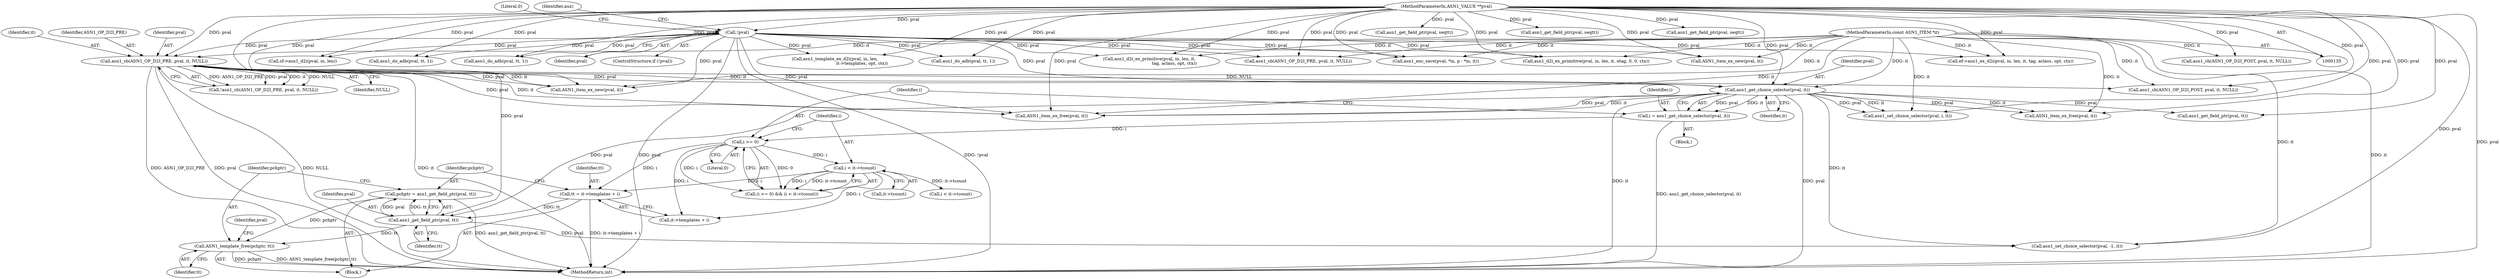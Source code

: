 digraph "0_openssl_cc598f321fbac9c04da5766243ed55d55948637d@API" {
"1000505" [label="(Call,ASN1_template_free(pchptr, tt))"];
"1000500" [label="(Call,pchptr = asn1_get_field_ptr(pval, tt))"];
"1000502" [label="(Call,asn1_get_field_ptr(pval, tt))"];
"1000479" [label="(Call,asn1_get_choice_selector(pval, it))"];
"1000467" [label="(Call,asn1_cb(ASN1_OP_D2I_PRE, pval, it, NULL))"];
"1000196" [label="(Call,!pval)"];
"1000136" [label="(MethodParameterIn,ASN1_VALUE **pval)"];
"1000139" [label="(MethodParameterIn,const ASN1_ITEM *it)"];
"1000493" [label="(Call,tt = it->templates + i)"];
"1000487" [label="(Call,i < it->tcount)"];
"1000484" [label="(Call,i >= 0)"];
"1000477" [label="(Call,i = asn1_get_choice_selector(pval, it))"];
"1000441" [label="(Call,cf->asn1_d2i(pval, in, len))"];
"1000199" [label="(Literal,0)"];
"1000500" [label="(Call,pchptr = asn1_get_field_ptr(pval, tt))"];
"1000487" [label="(Call,i < it->tcount)"];
"1000803" [label="(Call,asn1_do_adb(pval, tt, 1))"];
"1000481" [label="(Identifier,it)"];
"1000139" [label="(MethodParameterIn,const ASN1_ITEM *it)"];
"1000478" [label="(Identifier,i)"];
"1000494" [label="(Identifier,tt)"];
"1001019" [label="(Call,ASN1_item_ex_free(pval, it))"];
"1000243" [label="(Call,asn1_d2i_ex_primitive(pval, in, len, it,\n                                     tag, aclass, opt, ctx))"];
"1000484" [label="(Call,i >= 0)"];
"1000468" [label="(Identifier,ASN1_OP_D2I_PRE)"];
"1000495" [label="(Call,it->templates + i)"];
"1000516" [label="(Call,ASN1_item_ex_new(pval, it))"];
"1000202" [label="(Identifier,aux)"];
"1000317" [label="(Call,asn1_d2i_ex_primitive(pval, in, len, it, otag, 0, 0, ctx))"];
"1000466" [label="(Call,!asn1_cb(ASN1_OP_D2I_PRE, pval, it, NULL))"];
"1000538" [label="(Call,i < it->tcount)"];
"1000509" [label="(Identifier,pval)"];
"1000813" [label="(Call,asn1_get_field_ptr(pval, seqtt))"];
"1000477" [label="(Call,i = asn1_get_choice_selector(pval, it))"];
"1000479" [label="(Call,asn1_get_choice_selector(pval, it))"];
"1000467" [label="(Call,asn1_cb(ASN1_OP_D2I_PRE, pval, it, NULL))"];
"1000333" [label="(Call,ef->asn1_ex_d2i(pval, in, len, it, tag, aclass, opt, ctx))"];
"1000960" [label="(Call,asn1_get_field_ptr(pval, seqtt))"];
"1000488" [label="(Identifier,i)"];
"1000504" [label="(Identifier,tt)"];
"1000480" [label="(Identifier,pval)"];
"1000602" [label="(Call,asn1_set_choice_selector(pval, i, it))"];
"1000728" [label="(Call,asn1_cb(ASN1_OP_D2I_PRE, pval, it, NULL))"];
"1000503" [label="(Identifier,pval)"];
"1000469" [label="(Identifier,pval)"];
"1000471" [label="(Identifier,NULL)"];
"1000470" [label="(Identifier,it)"];
"1000486" [label="(Literal,0)"];
"1000233" [label="(Call,asn1_template_ex_d2i(pval, in, len,\n                                        it->templates, opt, ctx))"];
"1000772" [label="(Call,asn1_get_field_ptr(pval, seqtt))"];
"1000136" [label="(MethodParameterIn,ASN1_VALUE **pval)"];
"1000485" [label="(Identifier,i)"];
"1000196" [label="(Call,!pval)"];
"1000506" [label="(Identifier,pchptr)"];
"1000507" [label="(Identifier,tt)"];
"1000551" [label="(Call,asn1_get_field_ptr(pval, tt))"];
"1001034" [label="(MethodReturn,int)"];
"1000592" [label="(Call,ASN1_item_ex_free(pval, it))"];
"1000493" [label="(Call,tt = it->templates + i)"];
"1000492" [label="(Block,)"];
"1000483" [label="(Call,(i >= 0) && (i < it->tcount))"];
"1000977" [label="(Call,asn1_enc_save(pval, *in, p - *in, it))"];
"1000501" [label="(Identifier,pchptr)"];
"1000610" [label="(Call,asn1_cb(ASN1_OP_D2I_POST, pval, it, NULL))"];
"1000942" [label="(Call,asn1_do_adb(pval, tt, 1))"];
"1000991" [label="(Call,asn1_cb(ASN1_OP_D2I_POST, pval, it, NULL))"];
"1000489" [label="(Call,it->tcount)"];
"1000197" [label="(Identifier,pval)"];
"1000476" [label="(Block,)"];
"1000508" [label="(Call,asn1_set_choice_selector(pval, -1, it))"];
"1000195" [label="(ControlStructure,if (!pval))"];
"1000766" [label="(Call,asn1_do_adb(pval, tt, 1))"];
"1000716" [label="(Call,ASN1_item_ex_new(pval, it))"];
"1000505" [label="(Call,ASN1_template_free(pchptr, tt))"];
"1000502" [label="(Call,asn1_get_field_ptr(pval, tt))"];
"1000505" -> "1000492"  [label="AST: "];
"1000505" -> "1000507"  [label="CFG: "];
"1000506" -> "1000505"  [label="AST: "];
"1000507" -> "1000505"  [label="AST: "];
"1000509" -> "1000505"  [label="CFG: "];
"1000505" -> "1001034"  [label="DDG: pchptr"];
"1000505" -> "1001034"  [label="DDG: ASN1_template_free(pchptr, tt)"];
"1000500" -> "1000505"  [label="DDG: pchptr"];
"1000502" -> "1000505"  [label="DDG: tt"];
"1000500" -> "1000492"  [label="AST: "];
"1000500" -> "1000502"  [label="CFG: "];
"1000501" -> "1000500"  [label="AST: "];
"1000502" -> "1000500"  [label="AST: "];
"1000506" -> "1000500"  [label="CFG: "];
"1000500" -> "1001034"  [label="DDG: asn1_get_field_ptr(pval, tt)"];
"1000502" -> "1000500"  [label="DDG: pval"];
"1000502" -> "1000500"  [label="DDG: tt"];
"1000502" -> "1000504"  [label="CFG: "];
"1000503" -> "1000502"  [label="AST: "];
"1000504" -> "1000502"  [label="AST: "];
"1000479" -> "1000502"  [label="DDG: pval"];
"1000136" -> "1000502"  [label="DDG: pval"];
"1000493" -> "1000502"  [label="DDG: tt"];
"1000502" -> "1000508"  [label="DDG: pval"];
"1000479" -> "1000477"  [label="AST: "];
"1000479" -> "1000481"  [label="CFG: "];
"1000480" -> "1000479"  [label="AST: "];
"1000481" -> "1000479"  [label="AST: "];
"1000477" -> "1000479"  [label="CFG: "];
"1000479" -> "1001034"  [label="DDG: pval"];
"1000479" -> "1001034"  [label="DDG: it"];
"1000479" -> "1000477"  [label="DDG: pval"];
"1000479" -> "1000477"  [label="DDG: it"];
"1000467" -> "1000479"  [label="DDG: pval"];
"1000467" -> "1000479"  [label="DDG: it"];
"1000196" -> "1000479"  [label="DDG: pval"];
"1000136" -> "1000479"  [label="DDG: pval"];
"1000139" -> "1000479"  [label="DDG: it"];
"1000479" -> "1000508"  [label="DDG: it"];
"1000479" -> "1000551"  [label="DDG: pval"];
"1000479" -> "1000592"  [label="DDG: pval"];
"1000479" -> "1000592"  [label="DDG: it"];
"1000479" -> "1000602"  [label="DDG: pval"];
"1000479" -> "1000602"  [label="DDG: it"];
"1000479" -> "1001019"  [label="DDG: pval"];
"1000479" -> "1001019"  [label="DDG: it"];
"1000467" -> "1000466"  [label="AST: "];
"1000467" -> "1000471"  [label="CFG: "];
"1000468" -> "1000467"  [label="AST: "];
"1000469" -> "1000467"  [label="AST: "];
"1000470" -> "1000467"  [label="AST: "];
"1000471" -> "1000467"  [label="AST: "];
"1000466" -> "1000467"  [label="CFG: "];
"1000467" -> "1001034"  [label="DDG: ASN1_OP_D2I_PRE"];
"1000467" -> "1001034"  [label="DDG: pval"];
"1000467" -> "1001034"  [label="DDG: NULL"];
"1000467" -> "1001034"  [label="DDG: it"];
"1000467" -> "1000466"  [label="DDG: ASN1_OP_D2I_PRE"];
"1000467" -> "1000466"  [label="DDG: pval"];
"1000467" -> "1000466"  [label="DDG: it"];
"1000467" -> "1000466"  [label="DDG: NULL"];
"1000196" -> "1000467"  [label="DDG: pval"];
"1000136" -> "1000467"  [label="DDG: pval"];
"1000139" -> "1000467"  [label="DDG: it"];
"1000467" -> "1000516"  [label="DDG: pval"];
"1000467" -> "1000516"  [label="DDG: it"];
"1000467" -> "1000610"  [label="DDG: NULL"];
"1000467" -> "1001019"  [label="DDG: pval"];
"1000467" -> "1001019"  [label="DDG: it"];
"1000196" -> "1000195"  [label="AST: "];
"1000196" -> "1000197"  [label="CFG: "];
"1000197" -> "1000196"  [label="AST: "];
"1000199" -> "1000196"  [label="CFG: "];
"1000202" -> "1000196"  [label="CFG: "];
"1000196" -> "1001034"  [label="DDG: pval"];
"1000196" -> "1001034"  [label="DDG: !pval"];
"1000136" -> "1000196"  [label="DDG: pval"];
"1000196" -> "1000233"  [label="DDG: pval"];
"1000196" -> "1000243"  [label="DDG: pval"];
"1000196" -> "1000317"  [label="DDG: pval"];
"1000196" -> "1000333"  [label="DDG: pval"];
"1000196" -> "1000441"  [label="DDG: pval"];
"1000196" -> "1000516"  [label="DDG: pval"];
"1000196" -> "1000716"  [label="DDG: pval"];
"1000196" -> "1000728"  [label="DDG: pval"];
"1000196" -> "1000766"  [label="DDG: pval"];
"1000196" -> "1000803"  [label="DDG: pval"];
"1000196" -> "1000942"  [label="DDG: pval"];
"1000196" -> "1000977"  [label="DDG: pval"];
"1000196" -> "1001019"  [label="DDG: pval"];
"1000136" -> "1000135"  [label="AST: "];
"1000136" -> "1001034"  [label="DDG: pval"];
"1000136" -> "1000233"  [label="DDG: pval"];
"1000136" -> "1000243"  [label="DDG: pval"];
"1000136" -> "1000317"  [label="DDG: pval"];
"1000136" -> "1000333"  [label="DDG: pval"];
"1000136" -> "1000441"  [label="DDG: pval"];
"1000136" -> "1000508"  [label="DDG: pval"];
"1000136" -> "1000516"  [label="DDG: pval"];
"1000136" -> "1000551"  [label="DDG: pval"];
"1000136" -> "1000592"  [label="DDG: pval"];
"1000136" -> "1000602"  [label="DDG: pval"];
"1000136" -> "1000610"  [label="DDG: pval"];
"1000136" -> "1000716"  [label="DDG: pval"];
"1000136" -> "1000728"  [label="DDG: pval"];
"1000136" -> "1000766"  [label="DDG: pval"];
"1000136" -> "1000772"  [label="DDG: pval"];
"1000136" -> "1000803"  [label="DDG: pval"];
"1000136" -> "1000813"  [label="DDG: pval"];
"1000136" -> "1000942"  [label="DDG: pval"];
"1000136" -> "1000960"  [label="DDG: pval"];
"1000136" -> "1000977"  [label="DDG: pval"];
"1000136" -> "1000991"  [label="DDG: pval"];
"1000136" -> "1001019"  [label="DDG: pval"];
"1000139" -> "1000135"  [label="AST: "];
"1000139" -> "1001034"  [label="DDG: it"];
"1000139" -> "1000243"  [label="DDG: it"];
"1000139" -> "1000317"  [label="DDG: it"];
"1000139" -> "1000333"  [label="DDG: it"];
"1000139" -> "1000508"  [label="DDG: it"];
"1000139" -> "1000516"  [label="DDG: it"];
"1000139" -> "1000592"  [label="DDG: it"];
"1000139" -> "1000602"  [label="DDG: it"];
"1000139" -> "1000610"  [label="DDG: it"];
"1000139" -> "1000716"  [label="DDG: it"];
"1000139" -> "1000728"  [label="DDG: it"];
"1000139" -> "1000977"  [label="DDG: it"];
"1000139" -> "1000991"  [label="DDG: it"];
"1000139" -> "1001019"  [label="DDG: it"];
"1000493" -> "1000492"  [label="AST: "];
"1000493" -> "1000495"  [label="CFG: "];
"1000494" -> "1000493"  [label="AST: "];
"1000495" -> "1000493"  [label="AST: "];
"1000501" -> "1000493"  [label="CFG: "];
"1000493" -> "1001034"  [label="DDG: it->templates + i"];
"1000487" -> "1000493"  [label="DDG: i"];
"1000484" -> "1000493"  [label="DDG: i"];
"1000487" -> "1000483"  [label="AST: "];
"1000487" -> "1000489"  [label="CFG: "];
"1000488" -> "1000487"  [label="AST: "];
"1000489" -> "1000487"  [label="AST: "];
"1000483" -> "1000487"  [label="CFG: "];
"1000487" -> "1000483"  [label="DDG: i"];
"1000487" -> "1000483"  [label="DDG: it->tcount"];
"1000484" -> "1000487"  [label="DDG: i"];
"1000487" -> "1000495"  [label="DDG: i"];
"1000487" -> "1000538"  [label="DDG: it->tcount"];
"1000484" -> "1000483"  [label="AST: "];
"1000484" -> "1000486"  [label="CFG: "];
"1000485" -> "1000484"  [label="AST: "];
"1000486" -> "1000484"  [label="AST: "];
"1000488" -> "1000484"  [label="CFG: "];
"1000483" -> "1000484"  [label="CFG: "];
"1000484" -> "1000483"  [label="DDG: i"];
"1000484" -> "1000483"  [label="DDG: 0"];
"1000477" -> "1000484"  [label="DDG: i"];
"1000484" -> "1000495"  [label="DDG: i"];
"1000477" -> "1000476"  [label="AST: "];
"1000478" -> "1000477"  [label="AST: "];
"1000485" -> "1000477"  [label="CFG: "];
"1000477" -> "1001034"  [label="DDG: asn1_get_choice_selector(pval, it)"];
}

